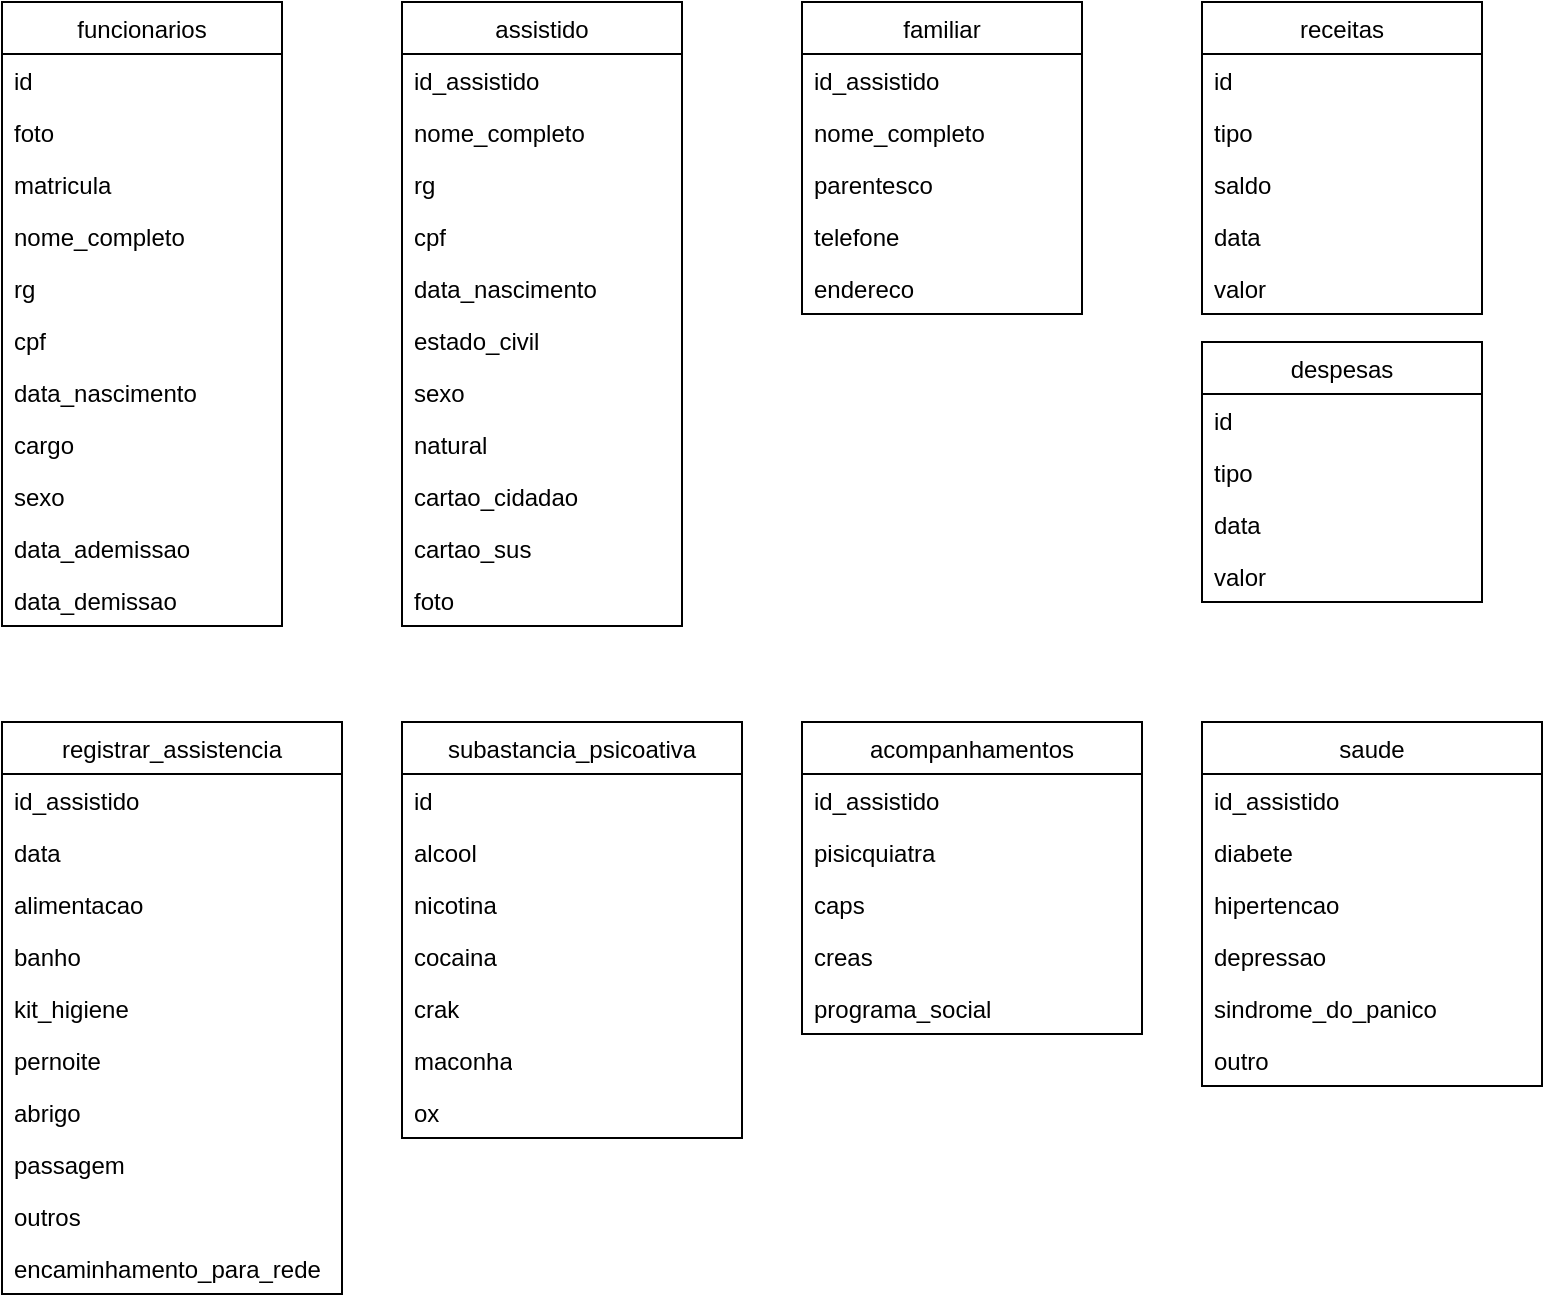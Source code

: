 <mxfile version="16.5.6" type="device"><diagram id="qbRnYKyRxwx0SmTQr1f_" name="Page-1"><mxGraphModel dx="868" dy="450" grid="1" gridSize="10" guides="1" tooltips="1" connect="1" arrows="1" fold="1" page="1" pageScale="1" pageWidth="827" pageHeight="1169" math="0" shadow="0"><root><mxCell id="0"/><mxCell id="1" parent="0"/><mxCell id="XjX1wdHziSSYaehO4KA7-1" value="assistido" style="swimlane;fontStyle=0;childLayout=stackLayout;horizontal=1;startSize=26;fillColor=none;horizontalStack=0;resizeParent=1;resizeParentMax=0;resizeLast=0;collapsible=1;marginBottom=0;" vertex="1" parent="1"><mxGeometry x="240" y="40" width="140" height="312" as="geometry"/></mxCell><mxCell id="XjX1wdHziSSYaehO4KA7-2" value="id_assistido" style="text;strokeColor=none;fillColor=none;align=left;verticalAlign=top;spacingLeft=4;spacingRight=4;overflow=hidden;rotatable=0;points=[[0,0.5],[1,0.5]];portConstraint=eastwest;" vertex="1" parent="XjX1wdHziSSYaehO4KA7-1"><mxGeometry y="26" width="140" height="26" as="geometry"/></mxCell><mxCell id="XjX1wdHziSSYaehO4KA7-3" value="nome_completo" style="text;strokeColor=none;fillColor=none;align=left;verticalAlign=top;spacingLeft=4;spacingRight=4;overflow=hidden;rotatable=0;points=[[0,0.5],[1,0.5]];portConstraint=eastwest;" vertex="1" parent="XjX1wdHziSSYaehO4KA7-1"><mxGeometry y="52" width="140" height="26" as="geometry"/></mxCell><mxCell id="XjX1wdHziSSYaehO4KA7-4" value="rg" style="text;strokeColor=none;fillColor=none;align=left;verticalAlign=top;spacingLeft=4;spacingRight=4;overflow=hidden;rotatable=0;points=[[0,0.5],[1,0.5]];portConstraint=eastwest;" vertex="1" parent="XjX1wdHziSSYaehO4KA7-1"><mxGeometry y="78" width="140" height="26" as="geometry"/></mxCell><mxCell id="XjX1wdHziSSYaehO4KA7-17" value="cpf" style="text;strokeColor=none;fillColor=none;align=left;verticalAlign=top;spacingLeft=4;spacingRight=4;overflow=hidden;rotatable=0;points=[[0,0.5],[1,0.5]];portConstraint=eastwest;" vertex="1" parent="XjX1wdHziSSYaehO4KA7-1"><mxGeometry y="104" width="140" height="26" as="geometry"/></mxCell><mxCell id="XjX1wdHziSSYaehO4KA7-18" value="data_nascimento" style="text;strokeColor=none;fillColor=none;align=left;verticalAlign=top;spacingLeft=4;spacingRight=4;overflow=hidden;rotatable=0;points=[[0,0.5],[1,0.5]];portConstraint=eastwest;" vertex="1" parent="XjX1wdHziSSYaehO4KA7-1"><mxGeometry y="130" width="140" height="26" as="geometry"/></mxCell><mxCell id="XjX1wdHziSSYaehO4KA7-19" value="estado_civil" style="text;strokeColor=none;fillColor=none;align=left;verticalAlign=top;spacingLeft=4;spacingRight=4;overflow=hidden;rotatable=0;points=[[0,0.5],[1,0.5]];portConstraint=eastwest;whiteSpace=wrap;" vertex="1" parent="XjX1wdHziSSYaehO4KA7-1"><mxGeometry y="156" width="140" height="26" as="geometry"/></mxCell><mxCell id="XjX1wdHziSSYaehO4KA7-20" value="sexo" style="text;strokeColor=none;fillColor=none;align=left;verticalAlign=top;spacingLeft=4;spacingRight=4;overflow=hidden;rotatable=0;points=[[0,0.5],[1,0.5]];portConstraint=eastwest;whiteSpace=wrap;" vertex="1" parent="XjX1wdHziSSYaehO4KA7-1"><mxGeometry y="182" width="140" height="26" as="geometry"/></mxCell><mxCell id="XjX1wdHziSSYaehO4KA7-21" value="natural" style="text;strokeColor=none;fillColor=none;align=left;verticalAlign=top;spacingLeft=4;spacingRight=4;overflow=hidden;rotatable=0;points=[[0,0.5],[1,0.5]];portConstraint=eastwest;whiteSpace=wrap;" vertex="1" parent="XjX1wdHziSSYaehO4KA7-1"><mxGeometry y="208" width="140" height="26" as="geometry"/></mxCell><mxCell id="XjX1wdHziSSYaehO4KA7-22" value="cartao_cidadao" style="text;strokeColor=none;fillColor=none;align=left;verticalAlign=top;spacingLeft=4;spacingRight=4;overflow=hidden;rotatable=0;points=[[0,0.5],[1,0.5]];portConstraint=eastwest;whiteSpace=wrap;" vertex="1" parent="XjX1wdHziSSYaehO4KA7-1"><mxGeometry y="234" width="140" height="26" as="geometry"/></mxCell><mxCell id="XjX1wdHziSSYaehO4KA7-23" value="cartao_sus" style="text;strokeColor=none;fillColor=none;align=left;verticalAlign=top;spacingLeft=4;spacingRight=4;overflow=hidden;rotatable=0;points=[[0,0.5],[1,0.5]];portConstraint=eastwest;whiteSpace=wrap;" vertex="1" parent="XjX1wdHziSSYaehO4KA7-1"><mxGeometry y="260" width="140" height="26" as="geometry"/></mxCell><mxCell id="XjX1wdHziSSYaehO4KA7-24" value="foto" style="text;strokeColor=none;fillColor=none;align=left;verticalAlign=top;spacingLeft=4;spacingRight=4;overflow=hidden;rotatable=0;points=[[0,0.5],[1,0.5]];portConstraint=eastwest;whiteSpace=wrap;" vertex="1" parent="XjX1wdHziSSYaehO4KA7-1"><mxGeometry y="286" width="140" height="26" as="geometry"/></mxCell><mxCell id="XjX1wdHziSSYaehO4KA7-5" value="funcionarios" style="swimlane;fontStyle=0;childLayout=stackLayout;horizontal=1;startSize=26;fillColor=none;horizontalStack=0;resizeParent=1;resizeParentMax=0;resizeLast=0;collapsible=1;marginBottom=0;" vertex="1" parent="1"><mxGeometry x="40" y="40" width="140" height="312" as="geometry"/></mxCell><mxCell id="XjX1wdHziSSYaehO4KA7-6" value="id" style="text;strokeColor=none;fillColor=none;align=left;verticalAlign=top;spacingLeft=4;spacingRight=4;overflow=hidden;rotatable=0;points=[[0,0.5],[1,0.5]];portConstraint=eastwest;" vertex="1" parent="XjX1wdHziSSYaehO4KA7-5"><mxGeometry y="26" width="140" height="26" as="geometry"/></mxCell><mxCell id="XjX1wdHziSSYaehO4KA7-16" value="foto" style="text;strokeColor=none;fillColor=none;align=left;verticalAlign=top;spacingLeft=4;spacingRight=4;overflow=hidden;rotatable=0;points=[[0,0.5],[1,0.5]];portConstraint=eastwest;" vertex="1" parent="XjX1wdHziSSYaehO4KA7-5"><mxGeometry y="52" width="140" height="26" as="geometry"/></mxCell><mxCell id="XjX1wdHziSSYaehO4KA7-7" value="matricula" style="text;strokeColor=none;fillColor=none;align=left;verticalAlign=top;spacingLeft=4;spacingRight=4;overflow=hidden;rotatable=0;points=[[0,0.5],[1,0.5]];portConstraint=eastwest;" vertex="1" parent="XjX1wdHziSSYaehO4KA7-5"><mxGeometry y="78" width="140" height="26" as="geometry"/></mxCell><mxCell id="XjX1wdHziSSYaehO4KA7-8" value="nome_completo" style="text;strokeColor=none;fillColor=none;align=left;verticalAlign=top;spacingLeft=4;spacingRight=4;overflow=hidden;rotatable=0;points=[[0,0.5],[1,0.5]];portConstraint=eastwest;" vertex="1" parent="XjX1wdHziSSYaehO4KA7-5"><mxGeometry y="104" width="140" height="26" as="geometry"/></mxCell><mxCell id="XjX1wdHziSSYaehO4KA7-10" value="rg" style="text;strokeColor=none;fillColor=none;align=left;verticalAlign=top;spacingLeft=4;spacingRight=4;overflow=hidden;rotatable=0;points=[[0,0.5],[1,0.5]];portConstraint=eastwest;" vertex="1" parent="XjX1wdHziSSYaehO4KA7-5"><mxGeometry y="130" width="140" height="26" as="geometry"/></mxCell><mxCell id="XjX1wdHziSSYaehO4KA7-9" value="cpf" style="text;strokeColor=none;fillColor=none;align=left;verticalAlign=top;spacingLeft=4;spacingRight=4;overflow=hidden;rotatable=0;points=[[0,0.5],[1,0.5]];portConstraint=eastwest;" vertex="1" parent="XjX1wdHziSSYaehO4KA7-5"><mxGeometry y="156" width="140" height="26" as="geometry"/></mxCell><mxCell id="XjX1wdHziSSYaehO4KA7-11" value="data_nascimento" style="text;strokeColor=none;fillColor=none;align=left;verticalAlign=top;spacingLeft=4;spacingRight=4;overflow=hidden;rotatable=0;points=[[0,0.5],[1,0.5]];portConstraint=eastwest;" vertex="1" parent="XjX1wdHziSSYaehO4KA7-5"><mxGeometry y="182" width="140" height="26" as="geometry"/></mxCell><mxCell id="XjX1wdHziSSYaehO4KA7-12" value="cargo" style="text;strokeColor=none;fillColor=none;align=left;verticalAlign=top;spacingLeft=4;spacingRight=4;overflow=hidden;rotatable=0;points=[[0,0.5],[1,0.5]];portConstraint=eastwest;" vertex="1" parent="XjX1wdHziSSYaehO4KA7-5"><mxGeometry y="208" width="140" height="26" as="geometry"/></mxCell><mxCell id="XjX1wdHziSSYaehO4KA7-13" value="sexo" style="text;strokeColor=none;fillColor=none;align=left;verticalAlign=top;spacingLeft=4;spacingRight=4;overflow=hidden;rotatable=0;points=[[0,0.5],[1,0.5]];portConstraint=eastwest;" vertex="1" parent="XjX1wdHziSSYaehO4KA7-5"><mxGeometry y="234" width="140" height="26" as="geometry"/></mxCell><mxCell id="XjX1wdHziSSYaehO4KA7-14" value="data_ademissao" style="text;strokeColor=none;fillColor=none;align=left;verticalAlign=top;spacingLeft=4;spacingRight=4;overflow=hidden;rotatable=0;points=[[0,0.5],[1,0.5]];portConstraint=eastwest;" vertex="1" parent="XjX1wdHziSSYaehO4KA7-5"><mxGeometry y="260" width="140" height="26" as="geometry"/></mxCell><mxCell id="XjX1wdHziSSYaehO4KA7-15" value="data_demissao" style="text;strokeColor=none;fillColor=none;align=left;verticalAlign=top;spacingLeft=4;spacingRight=4;overflow=hidden;rotatable=0;points=[[0,0.5],[1,0.5]];portConstraint=eastwest;" vertex="1" parent="XjX1wdHziSSYaehO4KA7-5"><mxGeometry y="286" width="140" height="26" as="geometry"/></mxCell><mxCell id="XjX1wdHziSSYaehO4KA7-25" value="familiar" style="swimlane;fontStyle=0;childLayout=stackLayout;horizontal=1;startSize=26;fillColor=none;horizontalStack=0;resizeParent=1;resizeParentMax=0;resizeLast=0;collapsible=1;marginBottom=0;" vertex="1" parent="1"><mxGeometry x="440" y="40" width="140" height="156" as="geometry"/></mxCell><mxCell id="XjX1wdHziSSYaehO4KA7-26" value="id_assistido" style="text;strokeColor=none;fillColor=none;align=left;verticalAlign=top;spacingLeft=4;spacingRight=4;overflow=hidden;rotatable=0;points=[[0,0.5],[1,0.5]];portConstraint=eastwest;" vertex="1" parent="XjX1wdHziSSYaehO4KA7-25"><mxGeometry y="26" width="140" height="26" as="geometry"/></mxCell><mxCell id="XjX1wdHziSSYaehO4KA7-27" value="nome_completo" style="text;strokeColor=none;fillColor=none;align=left;verticalAlign=top;spacingLeft=4;spacingRight=4;overflow=hidden;rotatable=0;points=[[0,0.5],[1,0.5]];portConstraint=eastwest;" vertex="1" parent="XjX1wdHziSSYaehO4KA7-25"><mxGeometry y="52" width="140" height="26" as="geometry"/></mxCell><mxCell id="XjX1wdHziSSYaehO4KA7-28" value="parentesco" style="text;strokeColor=none;fillColor=none;align=left;verticalAlign=top;spacingLeft=4;spacingRight=4;overflow=hidden;rotatable=0;points=[[0,0.5],[1,0.5]];portConstraint=eastwest;" vertex="1" parent="XjX1wdHziSSYaehO4KA7-25"><mxGeometry y="78" width="140" height="26" as="geometry"/></mxCell><mxCell id="XjX1wdHziSSYaehO4KA7-29" value="telefone" style="text;strokeColor=none;fillColor=none;align=left;verticalAlign=top;spacingLeft=4;spacingRight=4;overflow=hidden;rotatable=0;points=[[0,0.5],[1,0.5]];portConstraint=eastwest;" vertex="1" parent="XjX1wdHziSSYaehO4KA7-25"><mxGeometry y="104" width="140" height="26" as="geometry"/></mxCell><mxCell id="XjX1wdHziSSYaehO4KA7-30" value="endereco" style="text;strokeColor=none;fillColor=none;align=left;verticalAlign=top;spacingLeft=4;spacingRight=4;overflow=hidden;rotatable=0;points=[[0,0.5],[1,0.5]];portConstraint=eastwest;" vertex="1" parent="XjX1wdHziSSYaehO4KA7-25"><mxGeometry y="130" width="140" height="26" as="geometry"/></mxCell><mxCell id="XjX1wdHziSSYaehO4KA7-37" value="receitas" style="swimlane;fontStyle=0;childLayout=stackLayout;horizontal=1;startSize=26;fillColor=none;horizontalStack=0;resizeParent=1;resizeParentMax=0;resizeLast=0;collapsible=1;marginBottom=0;" vertex="1" parent="1"><mxGeometry x="640" y="40" width="140" height="156" as="geometry"/></mxCell><mxCell id="XjX1wdHziSSYaehO4KA7-38" value="id" style="text;strokeColor=none;fillColor=none;align=left;verticalAlign=top;spacingLeft=4;spacingRight=4;overflow=hidden;rotatable=0;points=[[0,0.5],[1,0.5]];portConstraint=eastwest;" vertex="1" parent="XjX1wdHziSSYaehO4KA7-37"><mxGeometry y="26" width="140" height="26" as="geometry"/></mxCell><mxCell id="XjX1wdHziSSYaehO4KA7-39" value="tipo" style="text;strokeColor=none;fillColor=none;align=left;verticalAlign=top;spacingLeft=4;spacingRight=4;overflow=hidden;rotatable=0;points=[[0,0.5],[1,0.5]];portConstraint=eastwest;" vertex="1" parent="XjX1wdHziSSYaehO4KA7-37"><mxGeometry y="52" width="140" height="26" as="geometry"/></mxCell><mxCell id="XjX1wdHziSSYaehO4KA7-40" value="saldo" style="text;strokeColor=none;fillColor=none;align=left;verticalAlign=top;spacingLeft=4;spacingRight=4;overflow=hidden;rotatable=0;points=[[0,0.5],[1,0.5]];portConstraint=eastwest;" vertex="1" parent="XjX1wdHziSSYaehO4KA7-37"><mxGeometry y="78" width="140" height="26" as="geometry"/></mxCell><mxCell id="XjX1wdHziSSYaehO4KA7-48" value="data" style="text;strokeColor=none;fillColor=none;align=left;verticalAlign=top;spacingLeft=4;spacingRight=4;overflow=hidden;rotatable=0;points=[[0,0.5],[1,0.5]];portConstraint=eastwest;" vertex="1" parent="XjX1wdHziSSYaehO4KA7-37"><mxGeometry y="104" width="140" height="26" as="geometry"/></mxCell><mxCell id="XjX1wdHziSSYaehO4KA7-49" value="valor" style="text;strokeColor=none;fillColor=none;align=left;verticalAlign=top;spacingLeft=4;spacingRight=4;overflow=hidden;rotatable=0;points=[[0,0.5],[1,0.5]];portConstraint=eastwest;" vertex="1" parent="XjX1wdHziSSYaehO4KA7-37"><mxGeometry y="130" width="140" height="26" as="geometry"/></mxCell><mxCell id="XjX1wdHziSSYaehO4KA7-43" value="despesas" style="swimlane;fontStyle=0;childLayout=stackLayout;horizontal=1;startSize=26;fillColor=none;horizontalStack=0;resizeParent=1;resizeParentMax=0;resizeLast=0;collapsible=1;marginBottom=0;" vertex="1" parent="1"><mxGeometry x="640" y="210" width="140" height="130" as="geometry"/></mxCell><mxCell id="XjX1wdHziSSYaehO4KA7-44" value="id" style="text;strokeColor=none;fillColor=none;align=left;verticalAlign=top;spacingLeft=4;spacingRight=4;overflow=hidden;rotatable=0;points=[[0,0.5],[1,0.5]];portConstraint=eastwest;" vertex="1" parent="XjX1wdHziSSYaehO4KA7-43"><mxGeometry y="26" width="140" height="26" as="geometry"/></mxCell><mxCell id="XjX1wdHziSSYaehO4KA7-45" value="tipo" style="text;strokeColor=none;fillColor=none;align=left;verticalAlign=top;spacingLeft=4;spacingRight=4;overflow=hidden;rotatable=0;points=[[0,0.5],[1,0.5]];portConstraint=eastwest;" vertex="1" parent="XjX1wdHziSSYaehO4KA7-43"><mxGeometry y="52" width="140" height="26" as="geometry"/></mxCell><mxCell id="XjX1wdHziSSYaehO4KA7-46" value="data" style="text;strokeColor=none;fillColor=none;align=left;verticalAlign=top;spacingLeft=4;spacingRight=4;overflow=hidden;rotatable=0;points=[[0,0.5],[1,0.5]];portConstraint=eastwest;" vertex="1" parent="XjX1wdHziSSYaehO4KA7-43"><mxGeometry y="78" width="140" height="26" as="geometry"/></mxCell><mxCell id="XjX1wdHziSSYaehO4KA7-47" value="valor" style="text;strokeColor=none;fillColor=none;align=left;verticalAlign=top;spacingLeft=4;spacingRight=4;overflow=hidden;rotatable=0;points=[[0,0.5],[1,0.5]];portConstraint=eastwest;" vertex="1" parent="XjX1wdHziSSYaehO4KA7-43"><mxGeometry y="104" width="140" height="26" as="geometry"/></mxCell><mxCell id="XjX1wdHziSSYaehO4KA7-50" value="registrar_assistencia" style="swimlane;fontStyle=0;childLayout=stackLayout;horizontal=1;startSize=26;fillColor=none;horizontalStack=0;resizeParent=1;resizeParentMax=0;resizeLast=0;collapsible=1;marginBottom=0;" vertex="1" parent="1"><mxGeometry x="40" y="400" width="170" height="286" as="geometry"/></mxCell><mxCell id="XjX1wdHziSSYaehO4KA7-51" value="id_assistido" style="text;strokeColor=none;fillColor=none;align=left;verticalAlign=top;spacingLeft=4;spacingRight=4;overflow=hidden;rotatable=0;points=[[0,0.5],[1,0.5]];portConstraint=eastwest;" vertex="1" parent="XjX1wdHziSSYaehO4KA7-50"><mxGeometry y="26" width="170" height="26" as="geometry"/></mxCell><mxCell id="XjX1wdHziSSYaehO4KA7-52" value="data" style="text;strokeColor=none;fillColor=none;align=left;verticalAlign=top;spacingLeft=4;spacingRight=4;overflow=hidden;rotatable=0;points=[[0,0.5],[1,0.5]];portConstraint=eastwest;" vertex="1" parent="XjX1wdHziSSYaehO4KA7-50"><mxGeometry y="52" width="170" height="26" as="geometry"/></mxCell><mxCell id="XjX1wdHziSSYaehO4KA7-53" value="alimentacao" style="text;strokeColor=none;fillColor=none;align=left;verticalAlign=top;spacingLeft=4;spacingRight=4;overflow=hidden;rotatable=0;points=[[0,0.5],[1,0.5]];portConstraint=eastwest;" vertex="1" parent="XjX1wdHziSSYaehO4KA7-50"><mxGeometry y="78" width="170" height="26" as="geometry"/></mxCell><mxCell id="XjX1wdHziSSYaehO4KA7-54" value="banho" style="text;strokeColor=none;fillColor=none;align=left;verticalAlign=top;spacingLeft=4;spacingRight=4;overflow=hidden;rotatable=0;points=[[0,0.5],[1,0.5]];portConstraint=eastwest;" vertex="1" parent="XjX1wdHziSSYaehO4KA7-50"><mxGeometry y="104" width="170" height="26" as="geometry"/></mxCell><mxCell id="XjX1wdHziSSYaehO4KA7-55" value="kit_higiene" style="text;strokeColor=none;fillColor=none;align=left;verticalAlign=top;spacingLeft=4;spacingRight=4;overflow=hidden;rotatable=0;points=[[0,0.5],[1,0.5]];portConstraint=eastwest;" vertex="1" parent="XjX1wdHziSSYaehO4KA7-50"><mxGeometry y="130" width="170" height="26" as="geometry"/></mxCell><mxCell id="XjX1wdHziSSYaehO4KA7-56" value="pernoite" style="text;strokeColor=none;fillColor=none;align=left;verticalAlign=top;spacingLeft=4;spacingRight=4;overflow=hidden;rotatable=0;points=[[0,0.5],[1,0.5]];portConstraint=eastwest;whiteSpace=wrap;" vertex="1" parent="XjX1wdHziSSYaehO4KA7-50"><mxGeometry y="156" width="170" height="26" as="geometry"/></mxCell><mxCell id="XjX1wdHziSSYaehO4KA7-57" value="abrigo" style="text;strokeColor=none;fillColor=none;align=left;verticalAlign=top;spacingLeft=4;spacingRight=4;overflow=hidden;rotatable=0;points=[[0,0.5],[1,0.5]];portConstraint=eastwest;whiteSpace=wrap;" vertex="1" parent="XjX1wdHziSSYaehO4KA7-50"><mxGeometry y="182" width="170" height="26" as="geometry"/></mxCell><mxCell id="XjX1wdHziSSYaehO4KA7-58" value="passagem" style="text;strokeColor=none;fillColor=none;align=left;verticalAlign=top;spacingLeft=4;spacingRight=4;overflow=hidden;rotatable=0;points=[[0,0.5],[1,0.5]];portConstraint=eastwest;whiteSpace=wrap;" vertex="1" parent="XjX1wdHziSSYaehO4KA7-50"><mxGeometry y="208" width="170" height="26" as="geometry"/></mxCell><mxCell id="XjX1wdHziSSYaehO4KA7-59" value="outros" style="text;strokeColor=none;fillColor=none;align=left;verticalAlign=top;spacingLeft=4;spacingRight=4;overflow=hidden;rotatable=0;points=[[0,0.5],[1,0.5]];portConstraint=eastwest;whiteSpace=wrap;" vertex="1" parent="XjX1wdHziSSYaehO4KA7-50"><mxGeometry y="234" width="170" height="26" as="geometry"/></mxCell><mxCell id="XjX1wdHziSSYaehO4KA7-60" value="encaminhamento_para_rede" style="text;strokeColor=none;fillColor=none;align=left;verticalAlign=top;spacingLeft=4;spacingRight=4;overflow=hidden;rotatable=0;points=[[0,0.5],[1,0.5]];portConstraint=eastwest;whiteSpace=wrap;" vertex="1" parent="XjX1wdHziSSYaehO4KA7-50"><mxGeometry y="260" width="170" height="26" as="geometry"/></mxCell><mxCell id="XjX1wdHziSSYaehO4KA7-62" value="subastancia_psicoativa" style="swimlane;fontStyle=0;childLayout=stackLayout;horizontal=1;startSize=26;fillColor=none;horizontalStack=0;resizeParent=1;resizeParentMax=0;resizeLast=0;collapsible=1;marginBottom=0;" vertex="1" parent="1"><mxGeometry x="240" y="400" width="170" height="208" as="geometry"/></mxCell><mxCell id="XjX1wdHziSSYaehO4KA7-63" value="id" style="text;strokeColor=none;fillColor=none;align=left;verticalAlign=top;spacingLeft=4;spacingRight=4;overflow=hidden;rotatable=0;points=[[0,0.5],[1,0.5]];portConstraint=eastwest;" vertex="1" parent="XjX1wdHziSSYaehO4KA7-62"><mxGeometry y="26" width="170" height="26" as="geometry"/></mxCell><mxCell id="XjX1wdHziSSYaehO4KA7-64" value="alcool" style="text;strokeColor=none;fillColor=none;align=left;verticalAlign=top;spacingLeft=4;spacingRight=4;overflow=hidden;rotatable=0;points=[[0,0.5],[1,0.5]];portConstraint=eastwest;" vertex="1" parent="XjX1wdHziSSYaehO4KA7-62"><mxGeometry y="52" width="170" height="26" as="geometry"/></mxCell><mxCell id="XjX1wdHziSSYaehO4KA7-65" value="nicotina" style="text;strokeColor=none;fillColor=none;align=left;verticalAlign=top;spacingLeft=4;spacingRight=4;overflow=hidden;rotatable=0;points=[[0,0.5],[1,0.5]];portConstraint=eastwest;" vertex="1" parent="XjX1wdHziSSYaehO4KA7-62"><mxGeometry y="78" width="170" height="26" as="geometry"/></mxCell><mxCell id="XjX1wdHziSSYaehO4KA7-66" value="cocaina" style="text;strokeColor=none;fillColor=none;align=left;verticalAlign=top;spacingLeft=4;spacingRight=4;overflow=hidden;rotatable=0;points=[[0,0.5],[1,0.5]];portConstraint=eastwest;" vertex="1" parent="XjX1wdHziSSYaehO4KA7-62"><mxGeometry y="104" width="170" height="26" as="geometry"/></mxCell><mxCell id="XjX1wdHziSSYaehO4KA7-67" value="crak" style="text;strokeColor=none;fillColor=none;align=left;verticalAlign=top;spacingLeft=4;spacingRight=4;overflow=hidden;rotatable=0;points=[[0,0.5],[1,0.5]];portConstraint=eastwest;" vertex="1" parent="XjX1wdHziSSYaehO4KA7-62"><mxGeometry y="130" width="170" height="26" as="geometry"/></mxCell><mxCell id="XjX1wdHziSSYaehO4KA7-68" value="maconha" style="text;strokeColor=none;fillColor=none;align=left;verticalAlign=top;spacingLeft=4;spacingRight=4;overflow=hidden;rotatable=0;points=[[0,0.5],[1,0.5]];portConstraint=eastwest;whiteSpace=wrap;" vertex="1" parent="XjX1wdHziSSYaehO4KA7-62"><mxGeometry y="156" width="170" height="26" as="geometry"/></mxCell><mxCell id="XjX1wdHziSSYaehO4KA7-69" value="ox" style="text;strokeColor=none;fillColor=none;align=left;verticalAlign=top;spacingLeft=4;spacingRight=4;overflow=hidden;rotatable=0;points=[[0,0.5],[1,0.5]];portConstraint=eastwest;whiteSpace=wrap;" vertex="1" parent="XjX1wdHziSSYaehO4KA7-62"><mxGeometry y="182" width="170" height="26" as="geometry"/></mxCell><mxCell id="XjX1wdHziSSYaehO4KA7-74" value="acompanhamentos" style="swimlane;fontStyle=0;childLayout=stackLayout;horizontal=1;startSize=26;fillColor=none;horizontalStack=0;resizeParent=1;resizeParentMax=0;resizeLast=0;collapsible=1;marginBottom=0;" vertex="1" parent="1"><mxGeometry x="440" y="400" width="170" height="156" as="geometry"/></mxCell><mxCell id="XjX1wdHziSSYaehO4KA7-75" value="id_assistido" style="text;strokeColor=none;fillColor=none;align=left;verticalAlign=top;spacingLeft=4;spacingRight=4;overflow=hidden;rotatable=0;points=[[0,0.5],[1,0.5]];portConstraint=eastwest;" vertex="1" parent="XjX1wdHziSSYaehO4KA7-74"><mxGeometry y="26" width="170" height="26" as="geometry"/></mxCell><mxCell id="XjX1wdHziSSYaehO4KA7-76" value="pisicquiatra" style="text;strokeColor=none;fillColor=none;align=left;verticalAlign=top;spacingLeft=4;spacingRight=4;overflow=hidden;rotatable=0;points=[[0,0.5],[1,0.5]];portConstraint=eastwest;" vertex="1" parent="XjX1wdHziSSYaehO4KA7-74"><mxGeometry y="52" width="170" height="26" as="geometry"/></mxCell><mxCell id="XjX1wdHziSSYaehO4KA7-77" value="caps" style="text;strokeColor=none;fillColor=none;align=left;verticalAlign=top;spacingLeft=4;spacingRight=4;overflow=hidden;rotatable=0;points=[[0,0.5],[1,0.5]];portConstraint=eastwest;" vertex="1" parent="XjX1wdHziSSYaehO4KA7-74"><mxGeometry y="78" width="170" height="26" as="geometry"/></mxCell><mxCell id="XjX1wdHziSSYaehO4KA7-78" value="creas" style="text;strokeColor=none;fillColor=none;align=left;verticalAlign=top;spacingLeft=4;spacingRight=4;overflow=hidden;rotatable=0;points=[[0,0.5],[1,0.5]];portConstraint=eastwest;" vertex="1" parent="XjX1wdHziSSYaehO4KA7-74"><mxGeometry y="104" width="170" height="26" as="geometry"/></mxCell><mxCell id="XjX1wdHziSSYaehO4KA7-79" value="programa_social" style="text;strokeColor=none;fillColor=none;align=left;verticalAlign=top;spacingLeft=4;spacingRight=4;overflow=hidden;rotatable=0;points=[[0,0.5],[1,0.5]];portConstraint=eastwest;" vertex="1" parent="XjX1wdHziSSYaehO4KA7-74"><mxGeometry y="130" width="170" height="26" as="geometry"/></mxCell><mxCell id="XjX1wdHziSSYaehO4KA7-83" value="saude" style="swimlane;fontStyle=0;childLayout=stackLayout;horizontal=1;startSize=26;fillColor=none;horizontalStack=0;resizeParent=1;resizeParentMax=0;resizeLast=0;collapsible=1;marginBottom=0;" vertex="1" parent="1"><mxGeometry x="640" y="400" width="170" height="182" as="geometry"/></mxCell><mxCell id="XjX1wdHziSSYaehO4KA7-84" value="id_assistido" style="text;strokeColor=none;fillColor=none;align=left;verticalAlign=top;spacingLeft=4;spacingRight=4;overflow=hidden;rotatable=0;points=[[0,0.5],[1,0.5]];portConstraint=eastwest;" vertex="1" parent="XjX1wdHziSSYaehO4KA7-83"><mxGeometry y="26" width="170" height="26" as="geometry"/></mxCell><mxCell id="XjX1wdHziSSYaehO4KA7-85" value="diabete" style="text;strokeColor=none;fillColor=none;align=left;verticalAlign=top;spacingLeft=4;spacingRight=4;overflow=hidden;rotatable=0;points=[[0,0.5],[1,0.5]];portConstraint=eastwest;" vertex="1" parent="XjX1wdHziSSYaehO4KA7-83"><mxGeometry y="52" width="170" height="26" as="geometry"/></mxCell><mxCell id="XjX1wdHziSSYaehO4KA7-86" value="hipertencao" style="text;strokeColor=none;fillColor=none;align=left;verticalAlign=top;spacingLeft=4;spacingRight=4;overflow=hidden;rotatable=0;points=[[0,0.5],[1,0.5]];portConstraint=eastwest;" vertex="1" parent="XjX1wdHziSSYaehO4KA7-83"><mxGeometry y="78" width="170" height="26" as="geometry"/></mxCell><mxCell id="XjX1wdHziSSYaehO4KA7-87" value="depressao" style="text;strokeColor=none;fillColor=none;align=left;verticalAlign=top;spacingLeft=4;spacingRight=4;overflow=hidden;rotatable=0;points=[[0,0.5],[1,0.5]];portConstraint=eastwest;" vertex="1" parent="XjX1wdHziSSYaehO4KA7-83"><mxGeometry y="104" width="170" height="26" as="geometry"/></mxCell><mxCell id="XjX1wdHziSSYaehO4KA7-88" value="sindrome_do_panico" style="text;strokeColor=none;fillColor=none;align=left;verticalAlign=top;spacingLeft=4;spacingRight=4;overflow=hidden;rotatable=0;points=[[0,0.5],[1,0.5]];portConstraint=eastwest;" vertex="1" parent="XjX1wdHziSSYaehO4KA7-83"><mxGeometry y="130" width="170" height="26" as="geometry"/></mxCell><mxCell id="XjX1wdHziSSYaehO4KA7-89" value="outro" style="text;strokeColor=none;fillColor=none;align=left;verticalAlign=top;spacingLeft=4;spacingRight=4;overflow=hidden;rotatable=0;points=[[0,0.5],[1,0.5]];portConstraint=eastwest;" vertex="1" parent="XjX1wdHziSSYaehO4KA7-83"><mxGeometry y="156" width="170" height="26" as="geometry"/></mxCell></root></mxGraphModel></diagram></mxfile>